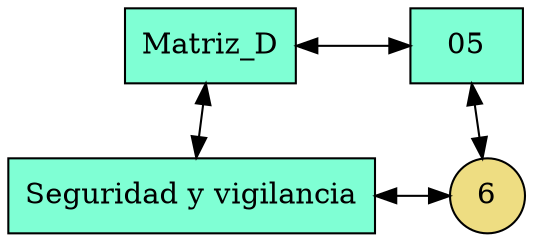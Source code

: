 digraph {
rankdir = BT;
node [shape=rectangle style=filled];
graph[ nodesep = 0.5];
{ rank=same; nodoMatriz_D; nodo05;}
 { rank=same; nodoSeguridad_y_vigilancia; nodo05Seguridad_y_vigilancia;}
 nodoMatriz_D [label="Matriz_D" fillcolor=aquamarine]
nodo05 [label="05" fillcolor=aquamarine]
nodoMatriz_D->nodo05 [dir=both]
nodoSeguridad_y_vigilancia [label="Seguridad y vigilancia" fillcolor=aquamarine]
nodoSeguridad_y_vigilancia->nodoMatriz_D [dir=both]
nodo05Seguridad_y_vigilancia [label="6" shape=circle fillcolor=lightgoldenrod]
nodo05Seguridad_y_vigilancia->nodo05 [dir=both]
nodoSeguridad_y_vigilancia->nodo05Seguridad_y_vigilancia [constraint=false; dir=both]
{ rank=same; nodoMatriz_D; nodo05; }
 }